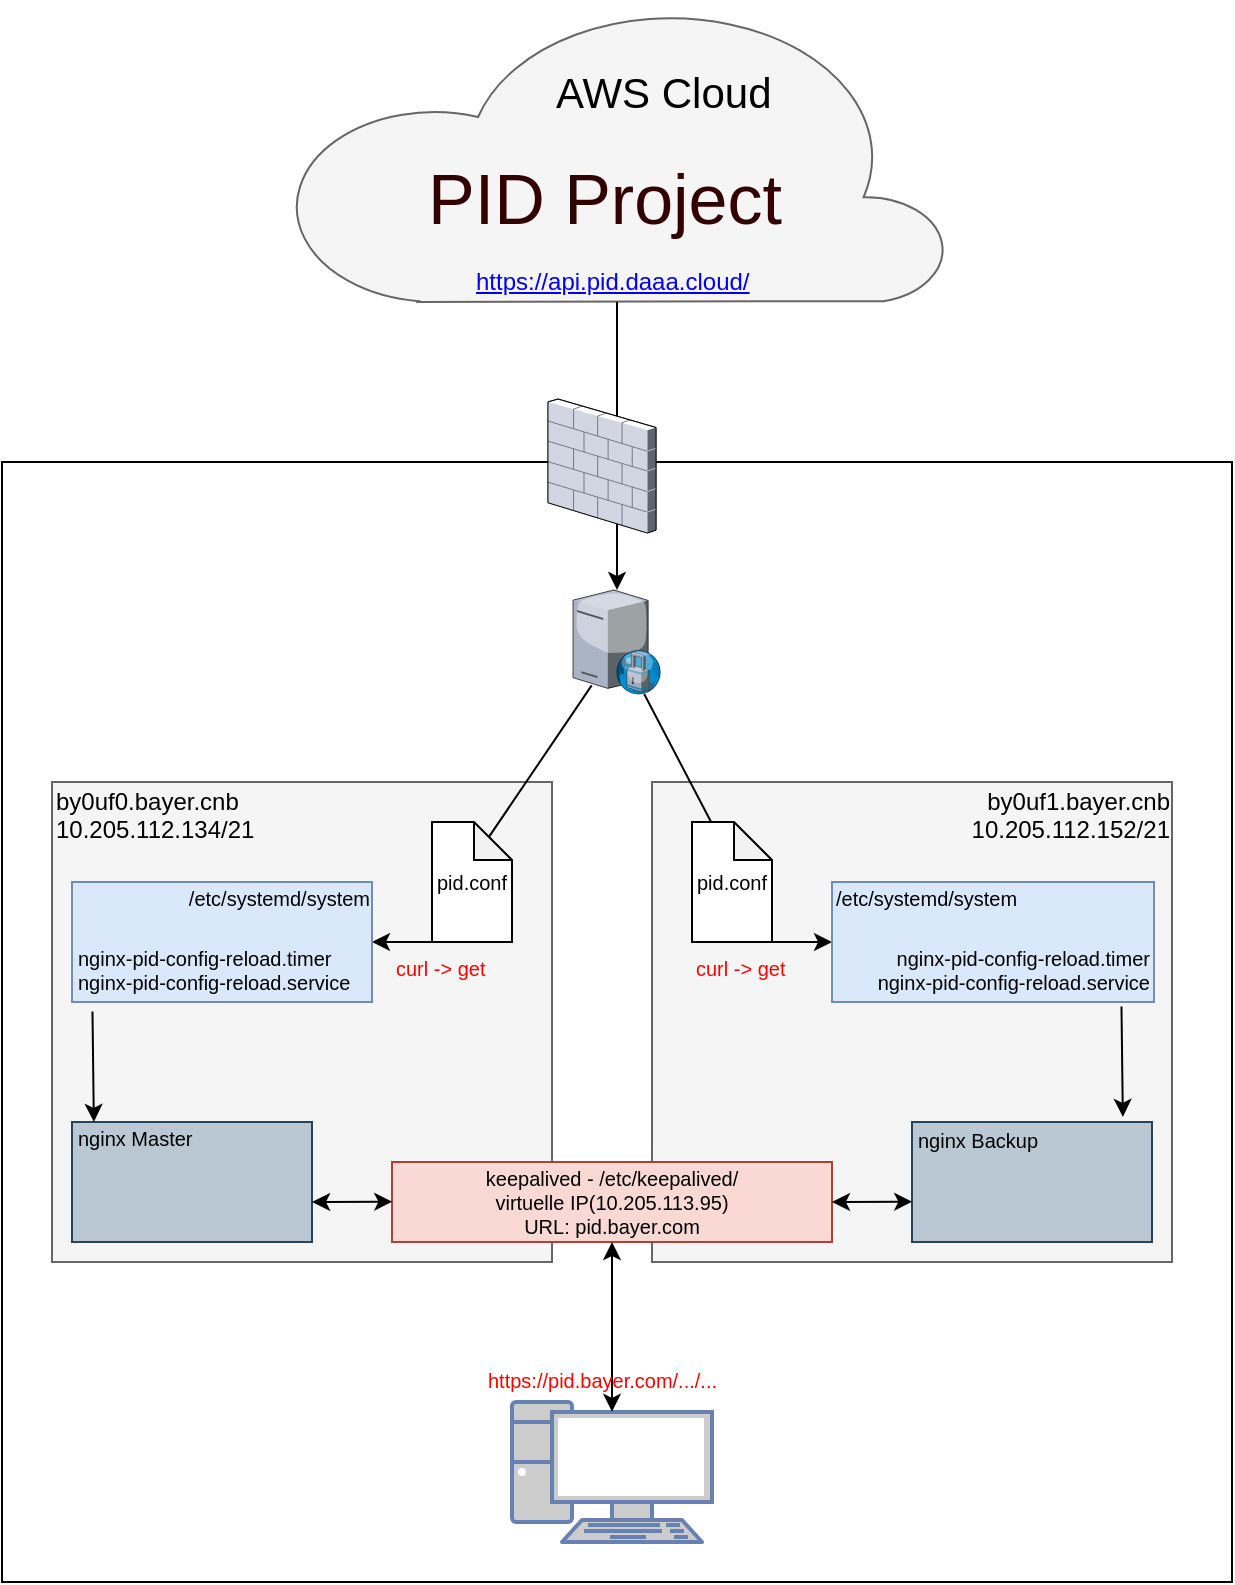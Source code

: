 <mxfile version="10.5.8" type="device"><diagram id="AymtXe5fF1rKIvCzzn_h" name="Page-1"><mxGraphModel dx="1394" dy="793" grid="1" gridSize="10" guides="1" tooltips="1" connect="1" arrows="1" fold="1" page="1" pageScale="1" pageWidth="850" pageHeight="1100" math="0" shadow="0"><root><mxCell id="0"/><mxCell id="1" parent="0"/><mxCell id="41bQ_r_5yz97s4Np3wTb-1" value="" style="verticalLabelPosition=bottom;html=1;verticalAlign=top;align=center;strokeColor=#666666;fillColor=#f5f5f5;shape=mxgraph.azure.cloud;fontColor=#333333;" vertex="1" parent="1"><mxGeometry x="347.5" y="90" width="330" height="150" as="geometry"/></mxCell><mxCell id="41bQ_r_5yz97s4Np3wTb-3" value="" style="rounded=0;whiteSpace=wrap;html=1;fontColor=#FF0000;" vertex="1" parent="1"><mxGeometry x="205" y="320" width="615" height="560" as="geometry"/></mxCell><mxCell id="41bQ_r_5yz97s4Np3wTb-5" value="" style="rounded=0;whiteSpace=wrap;html=1;fillColor=#f5f5f5;strokeColor=#666666;fontColor=#333333;" vertex="1" parent="1"><mxGeometry x="230" y="480" width="250" height="240" as="geometry"/></mxCell><mxCell id="41bQ_r_5yz97s4Np3wTb-6" value="" style="rounded=0;whiteSpace=wrap;html=1;fillColor=#f5f5f5;strokeColor=#666666;fontColor=#333333;" vertex="1" parent="1"><mxGeometry x="530" y="480" width="260" height="240" as="geometry"/></mxCell><mxCell id="41bQ_r_5yz97s4Np3wTb-8" value="by0uf0.bayer.cnb&lt;br&gt;&lt;div&gt;10.205.112.134/21&lt;/div&gt;" style="text;html=1;resizable=0;points=[];autosize=1;align=left;verticalAlign=top;spacingTop=-4;" vertex="1" parent="1"><mxGeometry x="230" y="480" width="120" height="30" as="geometry"/></mxCell><mxCell id="41bQ_r_5yz97s4Np3wTb-9" value="by0uf1.bayer.cnb&lt;br&gt;10.205.112.152/21" style="text;html=1;resizable=0;points=[];autosize=1;align=right;verticalAlign=top;spacingTop=-4;" vertex="1" parent="1"><mxGeometry x="670" y="480" width="120" height="30" as="geometry"/></mxCell><mxCell id="41bQ_r_5yz97s4Np3wTb-11" value="" style="verticalLabelPosition=bottom;verticalAlign=top;html=1;shape=mxgraph.basic.rect;fillColor=#bac8d3;fillColor2=none;strokeColor=#23445d;strokeWidth=1;size=20;indent=5;" vertex="1" parent="1"><mxGeometry x="240" y="650" width="120" height="60" as="geometry"/></mxCell><mxCell id="41bQ_r_5yz97s4Np3wTb-12" value="" style="verticalLabelPosition=bottom;verticalAlign=top;html=1;shape=mxgraph.basic.rect;fillColor=#bac8d3;fillColor2=none;strokeColor=#23445d;strokeWidth=1;size=20;indent=5;" vertex="1" parent="1"><mxGeometry x="660" y="650" width="120" height="60" as="geometry"/></mxCell><mxCell id="41bQ_r_5yz97s4Np3wTb-13" value="nginx Master" style="text;html=1;resizable=0;points=[];autosize=1;align=left;verticalAlign=top;spacingTop=-4;fontSize=10;" vertex="1" parent="1"><mxGeometry x="241" y="650" width="80" height="20" as="geometry"/></mxCell><mxCell id="41bQ_r_5yz97s4Np3wTb-14" value="nginx Backup" style="text;html=1;resizable=0;points=[];autosize=1;align=left;verticalAlign=top;spacingTop=-4;fontSize=10;" vertex="1" parent="1"><mxGeometry x="661" y="651" width="80" height="10" as="geometry"/></mxCell><mxCell id="41bQ_r_5yz97s4Np3wTb-19" value="" style="endArrow=classic;html=1;exitX=0.212;exitY=0.917;exitDx=0;exitDy=0;exitPerimeter=0;entryX=0.5;entryY=0.333;entryDx=0;entryDy=0;entryPerimeter=0;" edge="1" parent="1" source="41bQ_r_5yz97s4Np3wTb-24" target="41bQ_r_5yz97s4Np3wTb-18"><mxGeometry width="50" height="50" relative="1" as="geometry"><mxPoint x="380" y="300" as="sourcePoint"/><mxPoint x="430" y="250" as="targetPoint"/></mxGeometry></mxCell><mxCell id="41bQ_r_5yz97s4Np3wTb-20" value="" style="endArrow=classic;html=1;entryX=0.5;entryY=0.333;entryDx=0;entryDy=0;entryPerimeter=0;startArrow=none;startFill=0;" edge="1" parent="1" source="41bQ_r_5yz97s4Np3wTb-24" target="41bQ_r_5yz97s4Np3wTb-17"><mxGeometry width="50" height="50" relative="1" as="geometry"><mxPoint x="540" y="390" as="sourcePoint"/><mxPoint x="590" y="340" as="targetPoint"/></mxGeometry></mxCell><mxCell id="41bQ_r_5yz97s4Np3wTb-21" value="AWS Cloud&lt;br style=&quot;font-size: 21px;&quot;&gt;" style="text;html=1;resizable=0;points=[];autosize=1;align=left;verticalAlign=top;spacingTop=-4;fontSize=21;" vertex="1" parent="1"><mxGeometry x="480" y="120" width="80" height="20" as="geometry"/></mxCell><mxCell id="41bQ_r_5yz97s4Np3wTb-22" value="&lt;span lang=&quot;EN-US&quot;&gt;&lt;a href=&quot;https://api.pid.daaa.cloud/api/proxyconfig&quot;&gt;https://api.pid.daaa.cloud/&lt;/a&gt;&lt;/span&gt;" style="text;html=1;resizable=0;points=[];autosize=1;align=left;verticalAlign=top;spacingTop=-4;" vertex="1" parent="1"><mxGeometry x="440" y="220" width="160" height="20" as="geometry"/></mxCell><mxCell id="41bQ_r_5yz97s4Np3wTb-24" value="" style="verticalLabelPosition=bottom;aspect=fixed;html=1;verticalAlign=top;strokeColor=none;align=center;outlineConnect=0;shape=mxgraph.citrix.proxy_server;fontSize=21;" vertex="1" parent="1"><mxGeometry x="490.5" y="384" width="44" height="52" as="geometry"/></mxCell><mxCell id="41bQ_r_5yz97s4Np3wTb-25" value="" style="endArrow=classic;html=1;exitX=0.5;exitY=1;exitDx=0;exitDy=0;exitPerimeter=0;" edge="1" parent="1" source="41bQ_r_5yz97s4Np3wTb-1" target="41bQ_r_5yz97s4Np3wTb-24"><mxGeometry width="50" height="50" relative="1" as="geometry"><mxPoint x="654.931" y="260.172" as="sourcePoint"/><mxPoint x="550.103" y="500.172" as="targetPoint"/></mxGeometry></mxCell><mxCell id="41bQ_r_5yz97s4Np3wTb-23" value="" style="verticalLabelPosition=bottom;aspect=fixed;html=1;verticalAlign=top;strokeColor=none;align=center;outlineConnect=0;shape=mxgraph.citrix.firewall;fontSize=21;" vertex="1" parent="1"><mxGeometry x="478" y="288.5" width="54" height="67" as="geometry"/></mxCell><mxCell id="41bQ_r_5yz97s4Np3wTb-28" value="" style="endArrow=classic;html=1;fontSize=21;entryX=1;entryY=0.5;entryDx=0;entryDy=0;exitX=0.5;exitY=1;exitDx=0;exitDy=0;exitPerimeter=0;" edge="1" parent="1" source="41bQ_r_5yz97s4Np3wTb-18" target="41bQ_r_5yz97s4Np3wTb-31"><mxGeometry width="50" height="50" relative="1" as="geometry"><mxPoint x="210" y="820" as="sourcePoint"/><mxPoint x="260" y="770" as="targetPoint"/></mxGeometry></mxCell><mxCell id="41bQ_r_5yz97s4Np3wTb-29" value="" style="endArrow=classic;html=1;fontSize=21;entryX=0;entryY=0.5;entryDx=0;entryDy=0;exitX=0.5;exitY=1;exitDx=0;exitDy=0;exitPerimeter=0;" edge="1" parent="1" source="41bQ_r_5yz97s4Np3wTb-17" target="41bQ_r_5yz97s4Np3wTb-30"><mxGeometry width="50" height="50" relative="1" as="geometry"><mxPoint x="210" y="820" as="sourcePoint"/><mxPoint x="260" y="770" as="targetPoint"/></mxGeometry></mxCell><mxCell id="41bQ_r_5yz97s4Np3wTb-30" value="" style="rounded=0;whiteSpace=wrap;html=1;fontSize=21;fillColor=#dae8fc;strokeColor=#6c8ebf;" vertex="1" parent="1"><mxGeometry x="620" y="530" width="161" height="60" as="geometry"/></mxCell><mxCell id="41bQ_r_5yz97s4Np3wTb-31" value="" style="rounded=0;whiteSpace=wrap;html=1;fontSize=21;fillColor=#dae8fc;strokeColor=#6c8ebf;" vertex="1" parent="1"><mxGeometry x="240" y="530" width="150" height="60" as="geometry"/></mxCell><mxCell id="41bQ_r_5yz97s4Np3wTb-32" value="keepalived - /etc/keepalived/ &lt;br style=&quot;font-size: 10px&quot;&gt;virtuelle IP(10.205.113.95)&lt;br&gt;URL: pid.bayer.com" style="rounded=0;whiteSpace=wrap;html=1;fontSize=10;fillColor=#fad9d5;strokeColor=#ae4132;" vertex="1" parent="1"><mxGeometry x="400" y="670" width="220" height="40" as="geometry"/></mxCell><mxCell id="41bQ_r_5yz97s4Np3wTb-33" value="/etc/systemd/system" style="text;html=1;resizable=0;points=[];autosize=1;align=right;verticalAlign=top;spacingTop=-4;fontSize=10;" vertex="1" parent="1"><mxGeometry x="280" y="530" width="110" height="10" as="geometry"/></mxCell><mxCell id="41bQ_r_5yz97s4Np3wTb-34" value="/etc/systemd/system" style="text;html=1;resizable=0;points=[];autosize=1;align=left;verticalAlign=top;spacingTop=-4;fontSize=10;" vertex="1" parent="1"><mxGeometry x="620" y="530" width="110" height="10" as="geometry"/></mxCell><mxCell id="41bQ_r_5yz97s4Np3wTb-35" value="" style="shape=image;html=1;verticalAlign=top;verticalLabelPosition=bottom;labelBackgroundColor=#ffffff;imageAspect=0;aspect=fixed;image=https://cdn1.iconfinder.com/data/icons/web-basic-2/512/721_gear__setting_engine_-128.png;fontSize=10;align=right;" vertex="1" parent="1"><mxGeometry x="750" y="530" width="30" height="30" as="geometry"/></mxCell><mxCell id="41bQ_r_5yz97s4Np3wTb-37" value="" style="shape=image;html=1;verticalAlign=top;verticalLabelPosition=bottom;labelBackgroundColor=#ffffff;imageAspect=0;aspect=fixed;image=https://cdn1.iconfinder.com/data/icons/web-basic-2/512/721_gear__setting_engine_-128.png;fontSize=10;align=right;" vertex="1" parent="1"><mxGeometry x="241" y="530" width="30" height="30" as="geometry"/></mxCell><mxCell id="41bQ_r_5yz97s4Np3wTb-38" value="" style="endArrow=classic;html=1;fontSize=10;entryX=0.174;entryY=-0.255;entryDx=0;entryDy=0;entryPerimeter=0;exitX=0.11;exitY=1.055;exitDx=0;exitDy=0;exitPerimeter=0;" edge="1" parent="1"><mxGeometry width="50" height="50" relative="1" as="geometry"><mxPoint x="764.741" y="592.276" as="sourcePoint"/><mxPoint x="765.431" y="647.448" as="targetPoint"/></mxGeometry></mxCell><mxCell id="41bQ_r_5yz97s4Np3wTb-39" value="" style="endArrow=classic;html=1;fontSize=10;entryX=0.174;entryY=-0.255;entryDx=0;entryDy=0;entryPerimeter=0;exitX=0.11;exitY=1.055;exitDx=0;exitDy=0;exitPerimeter=0;" edge="1" parent="1"><mxGeometry width="50" height="50" relative="1" as="geometry"><mxPoint x="250.241" y="594.776" as="sourcePoint"/><mxPoint x="250.931" y="649.948" as="targetPoint"/></mxGeometry></mxCell><mxCell id="41bQ_r_5yz97s4Np3wTb-40" value="nginx-pid-config-reload.timer&lt;br&gt;nginx-pid-config-reload.service" style="text;html=1;resizable=0;points=[];autosize=1;align=left;verticalAlign=top;spacingTop=-4;fontSize=10;" vertex="1" parent="1"><mxGeometry x="241" y="560" width="160" height="30" as="geometry"/></mxCell><mxCell id="41bQ_r_5yz97s4Np3wTb-42" value="nginx-pid-config-reload.timer&lt;br&gt;nginx-pid-config-reload.service" style="text;html=1;resizable=0;points=[];autosize=1;align=right;verticalAlign=top;spacingTop=-4;fontSize=10;" vertex="1" parent="1"><mxGeometry x="620" y="560" width="160" height="30" as="geometry"/></mxCell><mxCell id="41bQ_r_5yz97s4Np3wTb-44" value="" style="fontColor=#0066CC;verticalAlign=top;verticalLabelPosition=bottom;labelPosition=center;align=center;html=1;outlineConnect=0;fillColor=#CCCCCC;strokeColor=#6881B3;gradientColor=none;gradientDirection=north;strokeWidth=2;shape=mxgraph.networks.pc;" vertex="1" parent="1"><mxGeometry x="460" y="790" width="100" height="70" as="geometry"/></mxCell><mxCell id="41bQ_r_5yz97s4Np3wTb-45" value="" style="endArrow=classic;startArrow=classic;html=1;fontSize=10;exitX=0.5;exitY=1;exitDx=0;exitDy=0;entryX=0.5;entryY=0.07;entryDx=0;entryDy=0;entryPerimeter=0;" edge="1" parent="1" source="41bQ_r_5yz97s4Np3wTb-32" target="41bQ_r_5yz97s4Np3wTb-44"><mxGeometry width="50" height="50" relative="1" as="geometry"><mxPoint x="210" y="950" as="sourcePoint"/><mxPoint x="260" y="900" as="targetPoint"/></mxGeometry></mxCell><mxCell id="41bQ_r_5yz97s4Np3wTb-46" value="https://pid.bayer.com/.../..." style="text;html=1;resizable=0;points=[];autosize=1;align=left;verticalAlign=top;spacingTop=-4;fontSize=10;fontColor=#FF0000;" vertex="1" parent="1"><mxGeometry x="445.5" y="771" width="140" height="10" as="geometry"/></mxCell><mxCell id="41bQ_r_5yz97s4Np3wTb-47" value="" style="endArrow=classic;startArrow=classic;html=1;fontSize=10;fontColor=#FF0000;exitX=1;exitY=0.5;exitDx=0;exitDy=0;entryX=0.001;entryY=0.664;entryDx=0;entryDy=0;entryPerimeter=0;" edge="1" parent="1" source="41bQ_r_5yz97s4Np3wTb-32" target="41bQ_r_5yz97s4Np3wTb-12"><mxGeometry width="50" height="50" relative="1" as="geometry"><mxPoint x="620" y="720" as="sourcePoint"/><mxPoint x="660" y="688" as="targetPoint"/></mxGeometry></mxCell><mxCell id="41bQ_r_5yz97s4Np3wTb-48" value="" style="endArrow=classic;startArrow=classic;html=1;fontSize=10;fontColor=#FF0000;exitX=1;exitY=0.5;exitDx=0;exitDy=0;entryX=0.001;entryY=0.664;entryDx=0;entryDy=0;entryPerimeter=0;" edge="1" parent="1"><mxGeometry width="50" height="50" relative="1" as="geometry"><mxPoint x="360.047" y="690" as="sourcePoint"/><mxPoint x="400.14" y="689.814" as="targetPoint"/></mxGeometry></mxCell><mxCell id="41bQ_r_5yz97s4Np3wTb-49" value="curl -&amp;gt; get" style="text;html=1;resizable=0;points=[];autosize=1;align=left;verticalAlign=top;spacingTop=-4;fontSize=10;fontColor=#FF0000;" vertex="1" parent="1"><mxGeometry x="550" y="565" width="60" height="10" as="geometry"/></mxCell><mxCell id="41bQ_r_5yz97s4Np3wTb-50" value="curl -&amp;gt; get" style="text;html=1;resizable=0;points=[];autosize=1;align=left;verticalAlign=top;spacingTop=-4;fontSize=10;fontColor=#FF0000;" vertex="1" parent="1"><mxGeometry x="400" y="565" width="60" height="10" as="geometry"/></mxCell><mxCell id="41bQ_r_5yz97s4Np3wTb-18" value="&lt;font style=&quot;font-size: 10px&quot;&gt;pid.conf&lt;/font&gt;" style="shape=note;whiteSpace=wrap;html=1;backgroundOutline=1;darkOpacity=0.05;size=19;" vertex="1" parent="1"><mxGeometry x="420" y="500" width="40" height="60" as="geometry"/></mxCell><mxCell id="41bQ_r_5yz97s4Np3wTb-17" value="&lt;font style=&quot;font-size: 10px&quot;&gt;pid.conf&lt;/font&gt;" style="shape=note;whiteSpace=wrap;html=1;backgroundOutline=1;darkOpacity=0.05;size=19;" vertex="1" parent="1"><mxGeometry x="550" y="500" width="40" height="60" as="geometry"/></mxCell><mxCell id="41bQ_r_5yz97s4Np3wTb-51" value="&lt;font style=&quot;font-size: 35px;&quot; color=&quot;#330000&quot;&gt;PID Project&lt;/font&gt;" style="text;html=1;resizable=0;points=[];autosize=1;align=left;verticalAlign=top;spacingTop=-4;fontSize=35;fontColor=#FF0000;" vertex="1" parent="1"><mxGeometry x="415.5" y="165" width="150" height="20" as="geometry"/></mxCell></root></mxGraphModel></diagram></mxfile>